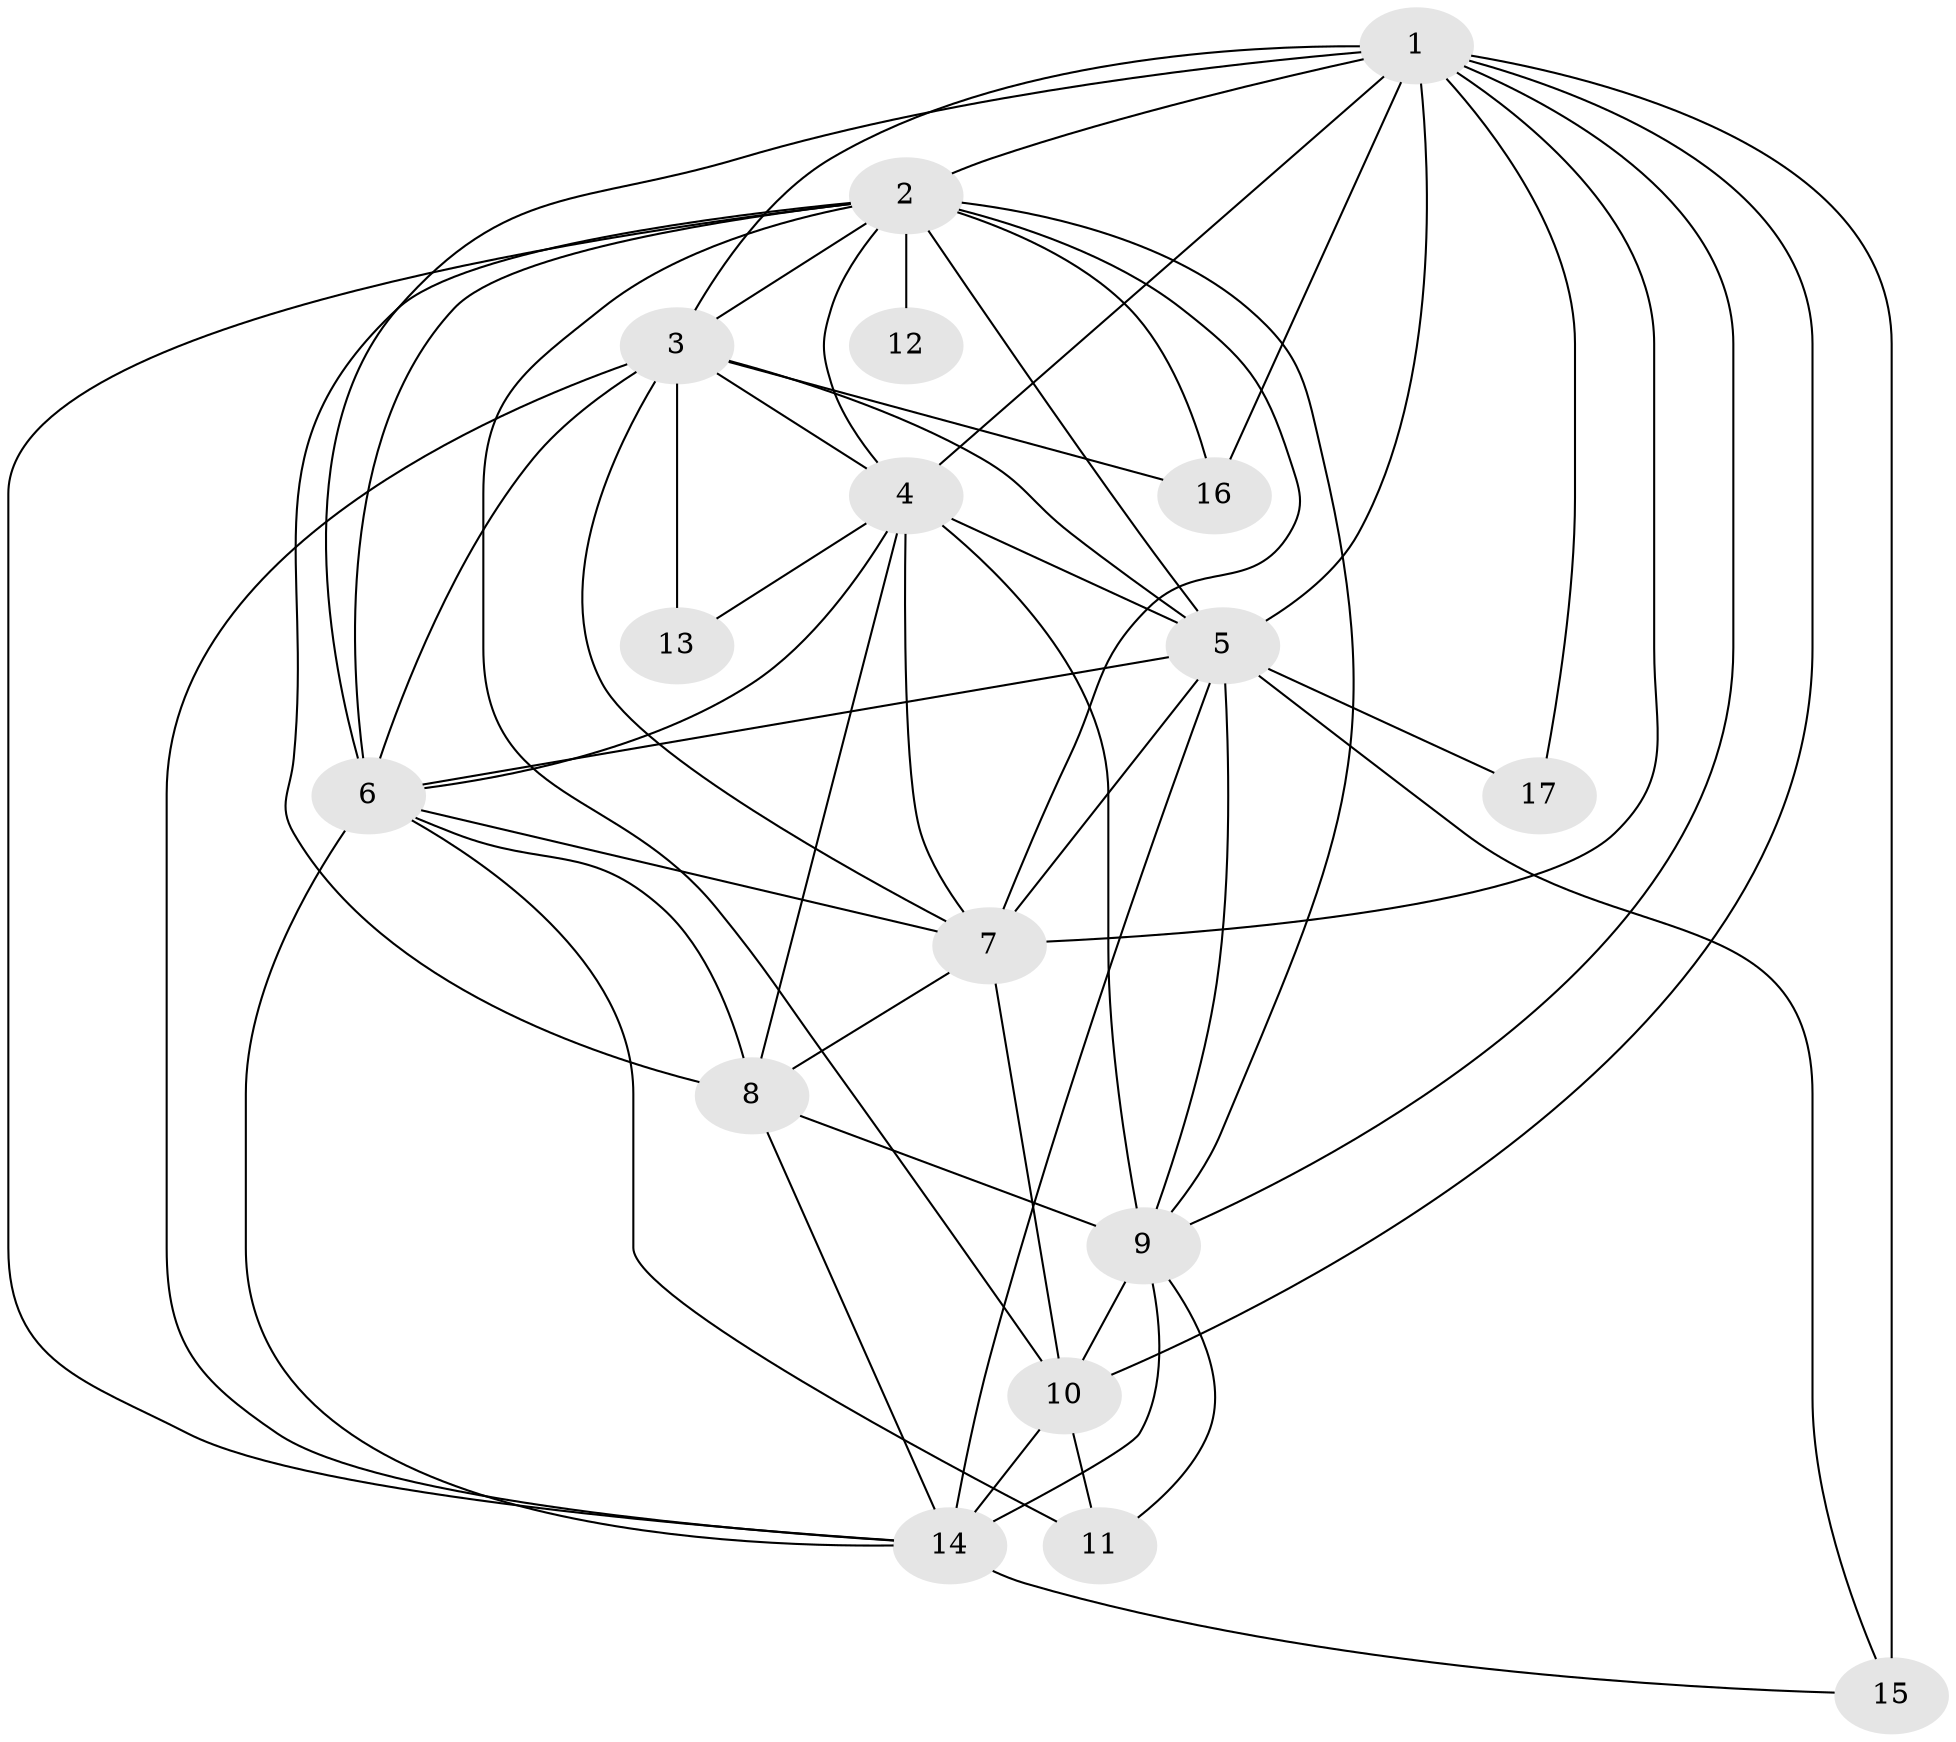 // original degree distribution, {12: 0.03636363636363636, 15: 0.01818181818181818, 18: 0.03636363636363636, 13: 0.01818181818181818, 16: 0.01818181818181818, 19: 0.05454545454545454, 3: 0.14545454545454545, 2: 0.5818181818181818, 4: 0.07272727272727272, 5: 0.01818181818181818}
// Generated by graph-tools (version 1.1) at 2025/50/03/04/25 22:50:01]
// undirected, 17 vertices, 55 edges
graph export_dot {
  node [color=gray90,style=filled];
  1;
  2;
  3;
  4;
  5;
  6;
  7;
  8;
  9;
  10;
  11;
  12;
  13;
  14;
  15;
  16;
  17;
  1 -- 2 [weight=4.0];
  1 -- 3 [weight=4.0];
  1 -- 4 [weight=2.0];
  1 -- 5 [weight=5.0];
  1 -- 6 [weight=2.0];
  1 -- 7 [weight=2.0];
  1 -- 9 [weight=1.0];
  1 -- 10 [weight=1.0];
  1 -- 15 [weight=3.0];
  1 -- 16 [weight=1.0];
  1 -- 17 [weight=1.0];
  2 -- 3 [weight=4.0];
  2 -- 4 [weight=2.0];
  2 -- 5 [weight=3.0];
  2 -- 6 [weight=2.0];
  2 -- 7 [weight=2.0];
  2 -- 8 [weight=1.0];
  2 -- 9 [weight=1.0];
  2 -- 10 [weight=1.0];
  2 -- 12 [weight=2.0];
  2 -- 14 [weight=1.0];
  2 -- 16 [weight=1.0];
  3 -- 4 [weight=2.0];
  3 -- 5 [weight=10.0];
  3 -- 6 [weight=3.0];
  3 -- 7 [weight=3.0];
  3 -- 13 [weight=2.0];
  3 -- 14 [weight=1.0];
  3 -- 16 [weight=1.0];
  4 -- 5 [weight=1.0];
  4 -- 6 [weight=1.0];
  4 -- 7 [weight=2.0];
  4 -- 8 [weight=1.0];
  4 -- 9 [weight=5.0];
  4 -- 13 [weight=1.0];
  5 -- 6 [weight=1.0];
  5 -- 7 [weight=1.0];
  5 -- 9 [weight=1.0];
  5 -- 14 [weight=4.0];
  5 -- 15 [weight=1.0];
  5 -- 17 [weight=1.0];
  6 -- 7 [weight=1.0];
  6 -- 8 [weight=1.0];
  6 -- 11 [weight=3.0];
  6 -- 14 [weight=1.0];
  7 -- 8 [weight=1.0];
  7 -- 10 [weight=6.0];
  8 -- 9 [weight=1.0];
  8 -- 14 [weight=1.0];
  9 -- 10 [weight=1.0];
  9 -- 11 [weight=1.0];
  9 -- 14 [weight=1.0];
  10 -- 11 [weight=1.0];
  10 -- 14 [weight=2.0];
  14 -- 15 [weight=1.0];
}

